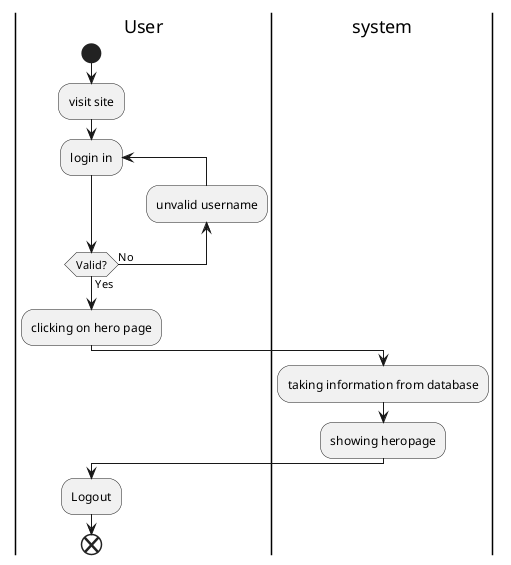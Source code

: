 @startuml
|User|
start
    :visit site;
    repeat :login in;
    backward :unvalid username;
    repeat while(Valid?) is (No) not (Yes)
    :clicking on hero page;
|system|
    :taking information from database;
    :showing heropage;
|User|
    :Logout;
end 
@enduml


